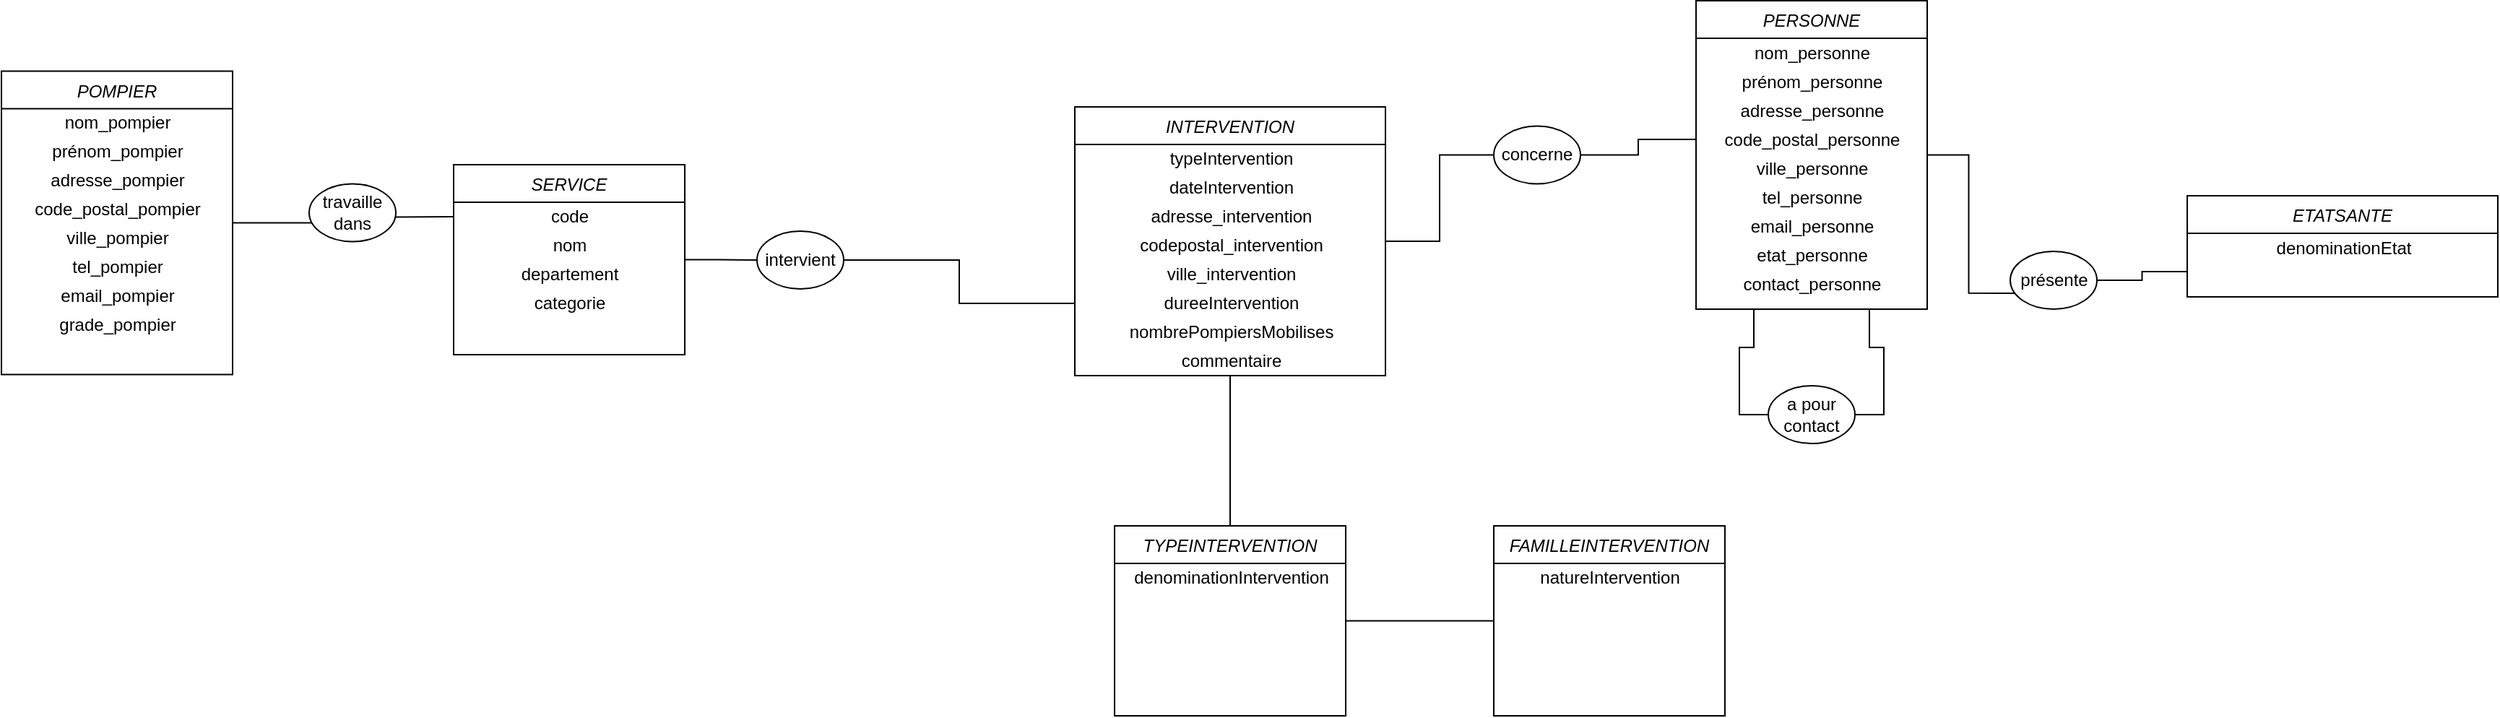 <mxfile version="13.5.5" type="device"><diagram id="xsbVP04bTajjIQ-q2rDT" name="Page-1"><mxGraphModel dx="2889" dy="1095" grid="1" gridSize="10" guides="1" tooltips="1" connect="1" arrows="1" fold="1" page="1" pageScale="1" pageWidth="827" pageHeight="1169" math="0" shadow="0"><root><mxCell id="0"/><mxCell id="1" parent="0"/><mxCell id="C5NS7DQjxWlXl-s96ahj-197" style="edgeStyle=orthogonalEdgeStyle;rounded=0;orthogonalLoop=1;jettySize=auto;html=1;exitX=1;exitY=0.5;exitDx=0;exitDy=0;endArrow=none;endFill=0;" edge="1" parent="1" source="C5NS7DQjxWlXl-s96ahj-152"><mxGeometry relative="1" as="geometry"><mxPoint x="-180" y="196" as="targetPoint"/></mxGeometry></mxCell><mxCell id="C5NS7DQjxWlXl-s96ahj-203" style="edgeStyle=orthogonalEdgeStyle;rounded=0;orthogonalLoop=1;jettySize=auto;html=1;exitX=1;exitY=0.5;exitDx=0;exitDy=0;endArrow=none;endFill=0;" edge="1" parent="1" source="C5NS7DQjxWlXl-s96ahj-205" target="C5NS7DQjxWlXl-s96ahj-90"><mxGeometry relative="1" as="geometry"/></mxCell><mxCell id="C5NS7DQjxWlXl-s96ahj-208" style="edgeStyle=orthogonalEdgeStyle;rounded=0;orthogonalLoop=1;jettySize=auto;html=1;exitX=1;exitY=0.5;exitDx=0;exitDy=0;endArrow=none;endFill=0;entryX=0;entryY=0.75;entryDx=0;entryDy=0;" edge="1" parent="1" source="C5NS7DQjxWlXl-s96ahj-210" target="C5NS7DQjxWlXl-s96ahj-172"><mxGeometry relative="1" as="geometry"><mxPoint x="720" y="253" as="targetPoint"/></mxGeometry></mxCell><mxCell id="C5NS7DQjxWlXl-s96ahj-1" value="SERVICE" style="swimlane;fontStyle=2;align=center;verticalAlign=top;childLayout=stackLayout;horizontal=1;startSize=26;horizontalStack=0;resizeParent=1;resizeLast=0;collapsible=1;marginBottom=0;rounded=0;shadow=0;strokeWidth=1;" vertex="1" parent="1"><mxGeometry x="-180" y="160" width="160" height="131.5" as="geometry"><mxRectangle x="230" y="140" width="160" height="26" as="alternateBounds"/></mxGeometry></mxCell><mxCell id="C5NS7DQjxWlXl-s96ahj-4" value="code" style="text;html=1;align=center;verticalAlign=middle;resizable=0;points=[];autosize=1;" vertex="1" parent="C5NS7DQjxWlXl-s96ahj-1"><mxGeometry y="26" width="160" height="20" as="geometry"/></mxCell><mxCell id="C5NS7DQjxWlXl-s96ahj-236" value="nom" style="text;html=1;align=center;verticalAlign=middle;resizable=0;points=[];autosize=1;" vertex="1" parent="C5NS7DQjxWlXl-s96ahj-1"><mxGeometry y="46" width="160" height="20" as="geometry"/></mxCell><mxCell id="C5NS7DQjxWlXl-s96ahj-5" value="departement" style="text;html=1;align=center;verticalAlign=middle;resizable=0;points=[];autosize=1;" vertex="1" parent="C5NS7DQjxWlXl-s96ahj-1"><mxGeometry y="66" width="160" height="20" as="geometry"/></mxCell><mxCell id="C5NS7DQjxWlXl-s96ahj-6" value="categorie" style="text;html=1;align=center;verticalAlign=middle;resizable=0;points=[];autosize=1;" vertex="1" parent="C5NS7DQjxWlXl-s96ahj-1"><mxGeometry y="86" width="160" height="20" as="geometry"/></mxCell><mxCell id="C5NS7DQjxWlXl-s96ahj-198" value="travaille dans" style="ellipse;whiteSpace=wrap;html=1;" vertex="1" parent="1"><mxGeometry x="-280" y="173.25" width="60" height="40" as="geometry"/></mxCell><mxCell id="C5NS7DQjxWlXl-s96ahj-305" style="edgeStyle=orthogonalEdgeStyle;rounded=0;orthogonalLoop=1;jettySize=auto;html=1;exitX=1;exitY=0.5;exitDx=0;exitDy=0;endArrow=none;endFill=0;" edge="1" parent="1" source="C5NS7DQjxWlXl-s96ahj-201" target="C5NS7DQjxWlXl-s96ahj-80"><mxGeometry relative="1" as="geometry"/></mxCell><mxCell id="C5NS7DQjxWlXl-s96ahj-201" value="intervient" style="ellipse;whiteSpace=wrap;html=1;" vertex="1" parent="1"><mxGeometry x="30" y="206" width="60" height="40" as="geometry"/></mxCell><mxCell id="C5NS7DQjxWlXl-s96ahj-202" style="edgeStyle=orthogonalEdgeStyle;rounded=0;orthogonalLoop=1;jettySize=auto;html=1;exitX=1;exitY=0.5;exitDx=0;exitDy=0;endArrow=none;endFill=0;" edge="1" parent="1" source="C5NS7DQjxWlXl-s96ahj-1" target="C5NS7DQjxWlXl-s96ahj-201"><mxGeometry relative="1" as="geometry"><mxPoint x="-20" y="225.75" as="sourcePoint"/><mxPoint x="130" y="236" as="targetPoint"/></mxGeometry></mxCell><mxCell id="C5NS7DQjxWlXl-s96ahj-205" value="concerne" style="ellipse;whiteSpace=wrap;html=1;" vertex="1" parent="1"><mxGeometry x="540" y="133.25" width="60" height="40" as="geometry"/></mxCell><mxCell id="C5NS7DQjxWlXl-s96ahj-206" style="edgeStyle=orthogonalEdgeStyle;rounded=0;orthogonalLoop=1;jettySize=auto;html=1;exitX=1;exitY=0.5;exitDx=0;exitDy=0;endArrow=none;endFill=0;" edge="1" parent="1" source="C5NS7DQjxWlXl-s96ahj-79" target="C5NS7DQjxWlXl-s96ahj-205"><mxGeometry relative="1" as="geometry"><mxPoint x="345" y="243" as="sourcePoint"/><mxPoint x="470" y="242.5" as="targetPoint"/></mxGeometry></mxCell><mxCell id="C5NS7DQjxWlXl-s96ahj-210" value="présente" style="ellipse;whiteSpace=wrap;html=1;" vertex="1" parent="1"><mxGeometry x="897.5" y="220" width="60" height="40" as="geometry"/></mxCell><mxCell id="C5NS7DQjxWlXl-s96ahj-211" style="edgeStyle=orthogonalEdgeStyle;rounded=0;orthogonalLoop=1;jettySize=auto;html=1;exitX=1;exitY=0.5;exitDx=0;exitDy=0;endArrow=none;endFill=0;entryX=0;entryY=0.75;entryDx=0;entryDy=0;" edge="1" parent="1" source="C5NS7DQjxWlXl-s96ahj-86" target="C5NS7DQjxWlXl-s96ahj-210"><mxGeometry relative="1" as="geometry"><mxPoint x="740" y="249" as="targetPoint"/><mxPoint x="630" y="253.25" as="sourcePoint"/></mxGeometry></mxCell><mxCell id="C5NS7DQjxWlXl-s96ahj-219" style="edgeStyle=orthogonalEdgeStyle;rounded=0;orthogonalLoop=1;jettySize=auto;html=1;exitX=0.25;exitY=1;exitDx=0;exitDy=0;entryX=0;entryY=0.5;entryDx=0;entryDy=0;endArrow=none;endFill=0;" edge="1" parent="1" source="C5NS7DQjxWlXl-s96ahj-86" target="C5NS7DQjxWlXl-s96ahj-207"><mxGeometry relative="1" as="geometry"/></mxCell><mxCell id="C5NS7DQjxWlXl-s96ahj-220" style="edgeStyle=orthogonalEdgeStyle;rounded=0;orthogonalLoop=1;jettySize=auto;html=1;exitX=1;exitY=0.5;exitDx=0;exitDy=0;entryX=0.75;entryY=1;entryDx=0;entryDy=0;endArrow=none;endFill=0;" edge="1" parent="1" source="C5NS7DQjxWlXl-s96ahj-207" target="C5NS7DQjxWlXl-s96ahj-86"><mxGeometry relative="1" as="geometry"/></mxCell><mxCell id="C5NS7DQjxWlXl-s96ahj-207" value="a pour contact" style="ellipse;whiteSpace=wrap;html=1;" vertex="1" parent="1"><mxGeometry x="730" y="313" width="60" height="40" as="geometry"/></mxCell><mxCell id="C5NS7DQjxWlXl-s96ahj-313" style="edgeStyle=orthogonalEdgeStyle;rounded=0;orthogonalLoop=1;jettySize=auto;html=1;exitX=0.5;exitY=1;exitDx=0;exitDy=0;entryX=0.5;entryY=0;entryDx=0;entryDy=0;endArrow=none;endFill=0;" edge="1" parent="1" source="C5NS7DQjxWlXl-s96ahj-79" target="C5NS7DQjxWlXl-s96ahj-308"><mxGeometry relative="1" as="geometry"/></mxCell><mxCell id="C5NS7DQjxWlXl-s96ahj-79" value="INTERVENTION" style="swimlane;fontStyle=2;align=center;verticalAlign=top;childLayout=stackLayout;horizontal=1;startSize=26;horizontalStack=0;resizeParent=1;resizeLast=0;collapsible=1;marginBottom=0;rounded=0;shadow=0;strokeWidth=1;" vertex="1" parent="1"><mxGeometry x="250" y="120" width="215" height="186" as="geometry"><mxRectangle x="230" y="140" width="160" height="26" as="alternateBounds"/></mxGeometry></mxCell><mxCell id="C5NS7DQjxWlXl-s96ahj-167" value="typeIntervention" style="text;html=1;align=center;verticalAlign=middle;resizable=0;points=[];autosize=1;" vertex="1" parent="C5NS7DQjxWlXl-s96ahj-79"><mxGeometry y="26" width="215" height="20" as="geometry"/></mxCell><mxCell id="C5NS7DQjxWlXl-s96ahj-307" value="dateIntervention" style="text;html=1;align=center;verticalAlign=middle;resizable=0;points=[];autosize=1;" vertex="1" parent="C5NS7DQjxWlXl-s96ahj-79"><mxGeometry y="46" width="215" height="20" as="geometry"/></mxCell><mxCell id="C5NS7DQjxWlXl-s96ahj-160" value="adresse_intervention" style="text;html=1;align=center;verticalAlign=middle;resizable=0;points=[];autosize=1;" vertex="1" parent="C5NS7DQjxWlXl-s96ahj-79"><mxGeometry y="66" width="215" height="20" as="geometry"/></mxCell><mxCell id="C5NS7DQjxWlXl-s96ahj-161" value="codepostal_intervention" style="text;html=1;align=center;verticalAlign=middle;resizable=0;points=[];autosize=1;" vertex="1" parent="C5NS7DQjxWlXl-s96ahj-79"><mxGeometry y="86" width="215" height="20" as="geometry"/></mxCell><mxCell id="C5NS7DQjxWlXl-s96ahj-162" value="ville_intervention" style="text;html=1;align=center;verticalAlign=middle;resizable=0;points=[];autosize=1;" vertex="1" parent="C5NS7DQjxWlXl-s96ahj-79"><mxGeometry y="106" width="215" height="20" as="geometry"/></mxCell><mxCell id="C5NS7DQjxWlXl-s96ahj-80" value="dureeIntervention" style="text;html=1;align=center;verticalAlign=middle;resizable=0;points=[];autosize=1;" vertex="1" parent="C5NS7DQjxWlXl-s96ahj-79"><mxGeometry y="126" width="215" height="20" as="geometry"/></mxCell><mxCell id="C5NS7DQjxWlXl-s96ahj-169" value="nombrePompiersMobilises" style="text;html=1;align=center;verticalAlign=middle;resizable=0;points=[];autosize=1;" vertex="1" parent="C5NS7DQjxWlXl-s96ahj-79"><mxGeometry y="146" width="215" height="20" as="geometry"/></mxCell><mxCell id="C5NS7DQjxWlXl-s96ahj-306" value="commentaire" style="text;html=1;align=center;verticalAlign=middle;resizable=0;points=[];autosize=1;" vertex="1" parent="C5NS7DQjxWlXl-s96ahj-79"><mxGeometry y="166" width="215" height="20" as="geometry"/></mxCell><mxCell id="C5NS7DQjxWlXl-s96ahj-86" value="PERSONNE" style="swimlane;fontStyle=2;align=center;verticalAlign=top;childLayout=stackLayout;horizontal=1;startSize=26;horizontalStack=0;resizeParent=1;resizeLast=0;collapsible=1;marginBottom=0;rounded=0;shadow=0;strokeWidth=1;" vertex="1" parent="1"><mxGeometry x="680" y="46.5" width="160" height="213.5" as="geometry"><mxRectangle x="230" y="140" width="160" height="26" as="alternateBounds"/></mxGeometry></mxCell><mxCell id="C5NS7DQjxWlXl-s96ahj-87" value="nom_personne" style="text;html=1;align=center;verticalAlign=middle;resizable=0;points=[];autosize=1;" vertex="1" parent="C5NS7DQjxWlXl-s96ahj-86"><mxGeometry y="26" width="160" height="20" as="geometry"/></mxCell><mxCell id="C5NS7DQjxWlXl-s96ahj-88" value="prénom_personne" style="text;html=1;align=center;verticalAlign=middle;resizable=0;points=[];autosize=1;" vertex="1" parent="C5NS7DQjxWlXl-s96ahj-86"><mxGeometry y="46" width="160" height="20" as="geometry"/></mxCell><mxCell id="C5NS7DQjxWlXl-s96ahj-89" value="adresse_personne" style="text;html=1;align=center;verticalAlign=middle;resizable=0;points=[];autosize=1;" vertex="1" parent="C5NS7DQjxWlXl-s96ahj-86"><mxGeometry y="66" width="160" height="20" as="geometry"/></mxCell><mxCell id="C5NS7DQjxWlXl-s96ahj-90" value="code_postal_personne" style="text;html=1;align=center;verticalAlign=middle;resizable=0;points=[];autosize=1;" vertex="1" parent="C5NS7DQjxWlXl-s96ahj-86"><mxGeometry y="86" width="160" height="20" as="geometry"/></mxCell><mxCell id="C5NS7DQjxWlXl-s96ahj-91" value="ville_personne" style="text;html=1;align=center;verticalAlign=middle;resizable=0;points=[];autosize=1;" vertex="1" parent="C5NS7DQjxWlXl-s96ahj-86"><mxGeometry y="106" width="160" height="20" as="geometry"/></mxCell><mxCell id="C5NS7DQjxWlXl-s96ahj-93" value="tel_personne" style="text;html=1;align=center;verticalAlign=middle;resizable=0;points=[];autosize=1;" vertex="1" parent="C5NS7DQjxWlXl-s96ahj-86"><mxGeometry y="126" width="160" height="20" as="geometry"/></mxCell><mxCell id="C5NS7DQjxWlXl-s96ahj-94" value="email_personne" style="text;html=1;align=center;verticalAlign=middle;resizable=0;points=[];autosize=1;" vertex="1" parent="C5NS7DQjxWlXl-s96ahj-86"><mxGeometry y="146" width="160" height="20" as="geometry"/></mxCell><mxCell id="C5NS7DQjxWlXl-s96ahj-170" value="etat_personne" style="text;html=1;align=center;verticalAlign=middle;resizable=0;points=[];autosize=1;" vertex="1" parent="C5NS7DQjxWlXl-s96ahj-86"><mxGeometry y="166" width="160" height="20" as="geometry"/></mxCell><mxCell id="C5NS7DQjxWlXl-s96ahj-175" value="contact_personne" style="text;html=1;align=center;verticalAlign=middle;resizable=0;points=[];autosize=1;" vertex="1" parent="C5NS7DQjxWlXl-s96ahj-86"><mxGeometry y="186" width="160" height="20" as="geometry"/></mxCell><mxCell id="C5NS7DQjxWlXl-s96ahj-172" value="ETATSANTE" style="swimlane;fontStyle=2;align=center;verticalAlign=top;childLayout=stackLayout;horizontal=1;startSize=26;horizontalStack=0;resizeParent=1;resizeLast=0;collapsible=1;marginBottom=0;rounded=0;shadow=0;strokeWidth=1;" vertex="1" parent="1"><mxGeometry x="1020" y="181.5" width="215" height="70" as="geometry"><mxRectangle x="230" y="140" width="160" height="26" as="alternateBounds"/></mxGeometry></mxCell><mxCell id="C5NS7DQjxWlXl-s96ahj-209" value="denominationEtat" style="text;html=1;align=center;verticalAlign=middle;resizable=0;points=[];autosize=1;" vertex="1" parent="C5NS7DQjxWlXl-s96ahj-172"><mxGeometry y="26" width="215" height="20" as="geometry"/></mxCell><mxCell id="C5NS7DQjxWlXl-s96ahj-152" value="POMPIER" style="swimlane;fontStyle=2;align=center;verticalAlign=top;childLayout=stackLayout;horizontal=1;startSize=26;horizontalStack=0;resizeParent=1;resizeLast=0;collapsible=1;marginBottom=0;rounded=0;shadow=0;strokeWidth=1;" vertex="1" parent="1"><mxGeometry x="-493" y="95.25" width="160" height="210" as="geometry"><mxRectangle x="230" y="140" width="160" height="26" as="alternateBounds"/></mxGeometry></mxCell><mxCell id="C5NS7DQjxWlXl-s96ahj-153" value="nom_pompier" style="text;html=1;align=center;verticalAlign=middle;resizable=0;points=[];autosize=1;" vertex="1" parent="C5NS7DQjxWlXl-s96ahj-152"><mxGeometry y="26" width="160" height="20" as="geometry"/></mxCell><mxCell id="C5NS7DQjxWlXl-s96ahj-154" value="prénom_pompier" style="text;html=1;align=center;verticalAlign=middle;resizable=0;points=[];autosize=1;" vertex="1" parent="C5NS7DQjxWlXl-s96ahj-152"><mxGeometry y="46" width="160" height="20" as="geometry"/></mxCell><mxCell id="C5NS7DQjxWlXl-s96ahj-155" value="adresse_pompier" style="text;html=1;align=center;verticalAlign=middle;resizable=0;points=[];autosize=1;" vertex="1" parent="C5NS7DQjxWlXl-s96ahj-152"><mxGeometry y="66" width="160" height="20" as="geometry"/></mxCell><mxCell id="C5NS7DQjxWlXl-s96ahj-156" value="code_postal_pompier" style="text;html=1;align=center;verticalAlign=middle;resizable=0;points=[];autosize=1;" vertex="1" parent="C5NS7DQjxWlXl-s96ahj-152"><mxGeometry y="86" width="160" height="20" as="geometry"/></mxCell><mxCell id="C5NS7DQjxWlXl-s96ahj-157" value="ville_pompier" style="text;html=1;align=center;verticalAlign=middle;resizable=0;points=[];autosize=1;" vertex="1" parent="C5NS7DQjxWlXl-s96ahj-152"><mxGeometry y="106" width="160" height="20" as="geometry"/></mxCell><mxCell id="C5NS7DQjxWlXl-s96ahj-158" value="tel_pompier" style="text;html=1;align=center;verticalAlign=middle;resizable=0;points=[];autosize=1;" vertex="1" parent="C5NS7DQjxWlXl-s96ahj-152"><mxGeometry y="126" width="160" height="20" as="geometry"/></mxCell><mxCell id="C5NS7DQjxWlXl-s96ahj-159" value="email_pompier" style="text;html=1;align=center;verticalAlign=middle;resizable=0;points=[];autosize=1;" vertex="1" parent="C5NS7DQjxWlXl-s96ahj-152"><mxGeometry y="146" width="160" height="20" as="geometry"/></mxCell><mxCell id="C5NS7DQjxWlXl-s96ahj-233" value="grade_pompier" style="text;html=1;align=center;verticalAlign=middle;resizable=0;points=[];autosize=1;" vertex="1" parent="C5NS7DQjxWlXl-s96ahj-152"><mxGeometry y="166" width="160" height="20" as="geometry"/></mxCell><mxCell id="C5NS7DQjxWlXl-s96ahj-317" style="edgeStyle=orthogonalEdgeStyle;rounded=0;orthogonalLoop=1;jettySize=auto;html=1;exitX=1;exitY=0.5;exitDx=0;exitDy=0;entryX=0;entryY=0.5;entryDx=0;entryDy=0;endArrow=none;endFill=0;" edge="1" parent="1" source="C5NS7DQjxWlXl-s96ahj-308" target="C5NS7DQjxWlXl-s96ahj-314"><mxGeometry relative="1" as="geometry"/></mxCell><mxCell id="C5NS7DQjxWlXl-s96ahj-308" value="TYPEINTERVENTION" style="swimlane;fontStyle=2;align=center;verticalAlign=top;childLayout=stackLayout;horizontal=1;startSize=26;horizontalStack=0;resizeParent=1;resizeLast=0;collapsible=1;marginBottom=0;rounded=0;shadow=0;strokeWidth=1;" vertex="1" parent="1"><mxGeometry x="277.5" y="410" width="160" height="131.5" as="geometry"><mxRectangle x="230" y="140" width="160" height="26" as="alternateBounds"/></mxGeometry></mxCell><mxCell id="C5NS7DQjxWlXl-s96ahj-311" value="denominationIntervention" style="text;html=1;align=center;verticalAlign=middle;resizable=0;points=[];autosize=1;" vertex="1" parent="C5NS7DQjxWlXl-s96ahj-308"><mxGeometry y="26" width="160" height="20" as="geometry"/></mxCell><mxCell id="C5NS7DQjxWlXl-s96ahj-314" value="FAMILLEINTERVENTION" style="swimlane;fontStyle=2;align=center;verticalAlign=top;childLayout=stackLayout;horizontal=1;startSize=26;horizontalStack=0;resizeParent=1;resizeLast=0;collapsible=1;marginBottom=0;rounded=0;shadow=0;strokeWidth=1;" vertex="1" parent="1"><mxGeometry x="540" y="410" width="160" height="131.5" as="geometry"><mxRectangle x="230" y="140" width="160" height="26" as="alternateBounds"/></mxGeometry></mxCell><mxCell id="C5NS7DQjxWlXl-s96ahj-315" value="natureIntervention" style="text;html=1;align=center;verticalAlign=middle;resizable=0;points=[];autosize=1;" vertex="1" parent="C5NS7DQjxWlXl-s96ahj-314"><mxGeometry y="26" width="160" height="20" as="geometry"/></mxCell></root></mxGraphModel></diagram></mxfile>